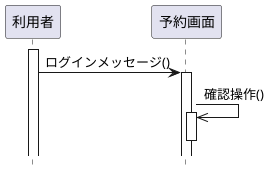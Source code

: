 @startuml
hide footbox
participant 利用者 as boundary
participant 予約画面 as entity

activate boundary
boundary -> entity :ログインメッセージ()
activate entity
entity ->> entity :確認操作()
activate entity 
deactivate entity


@enduml